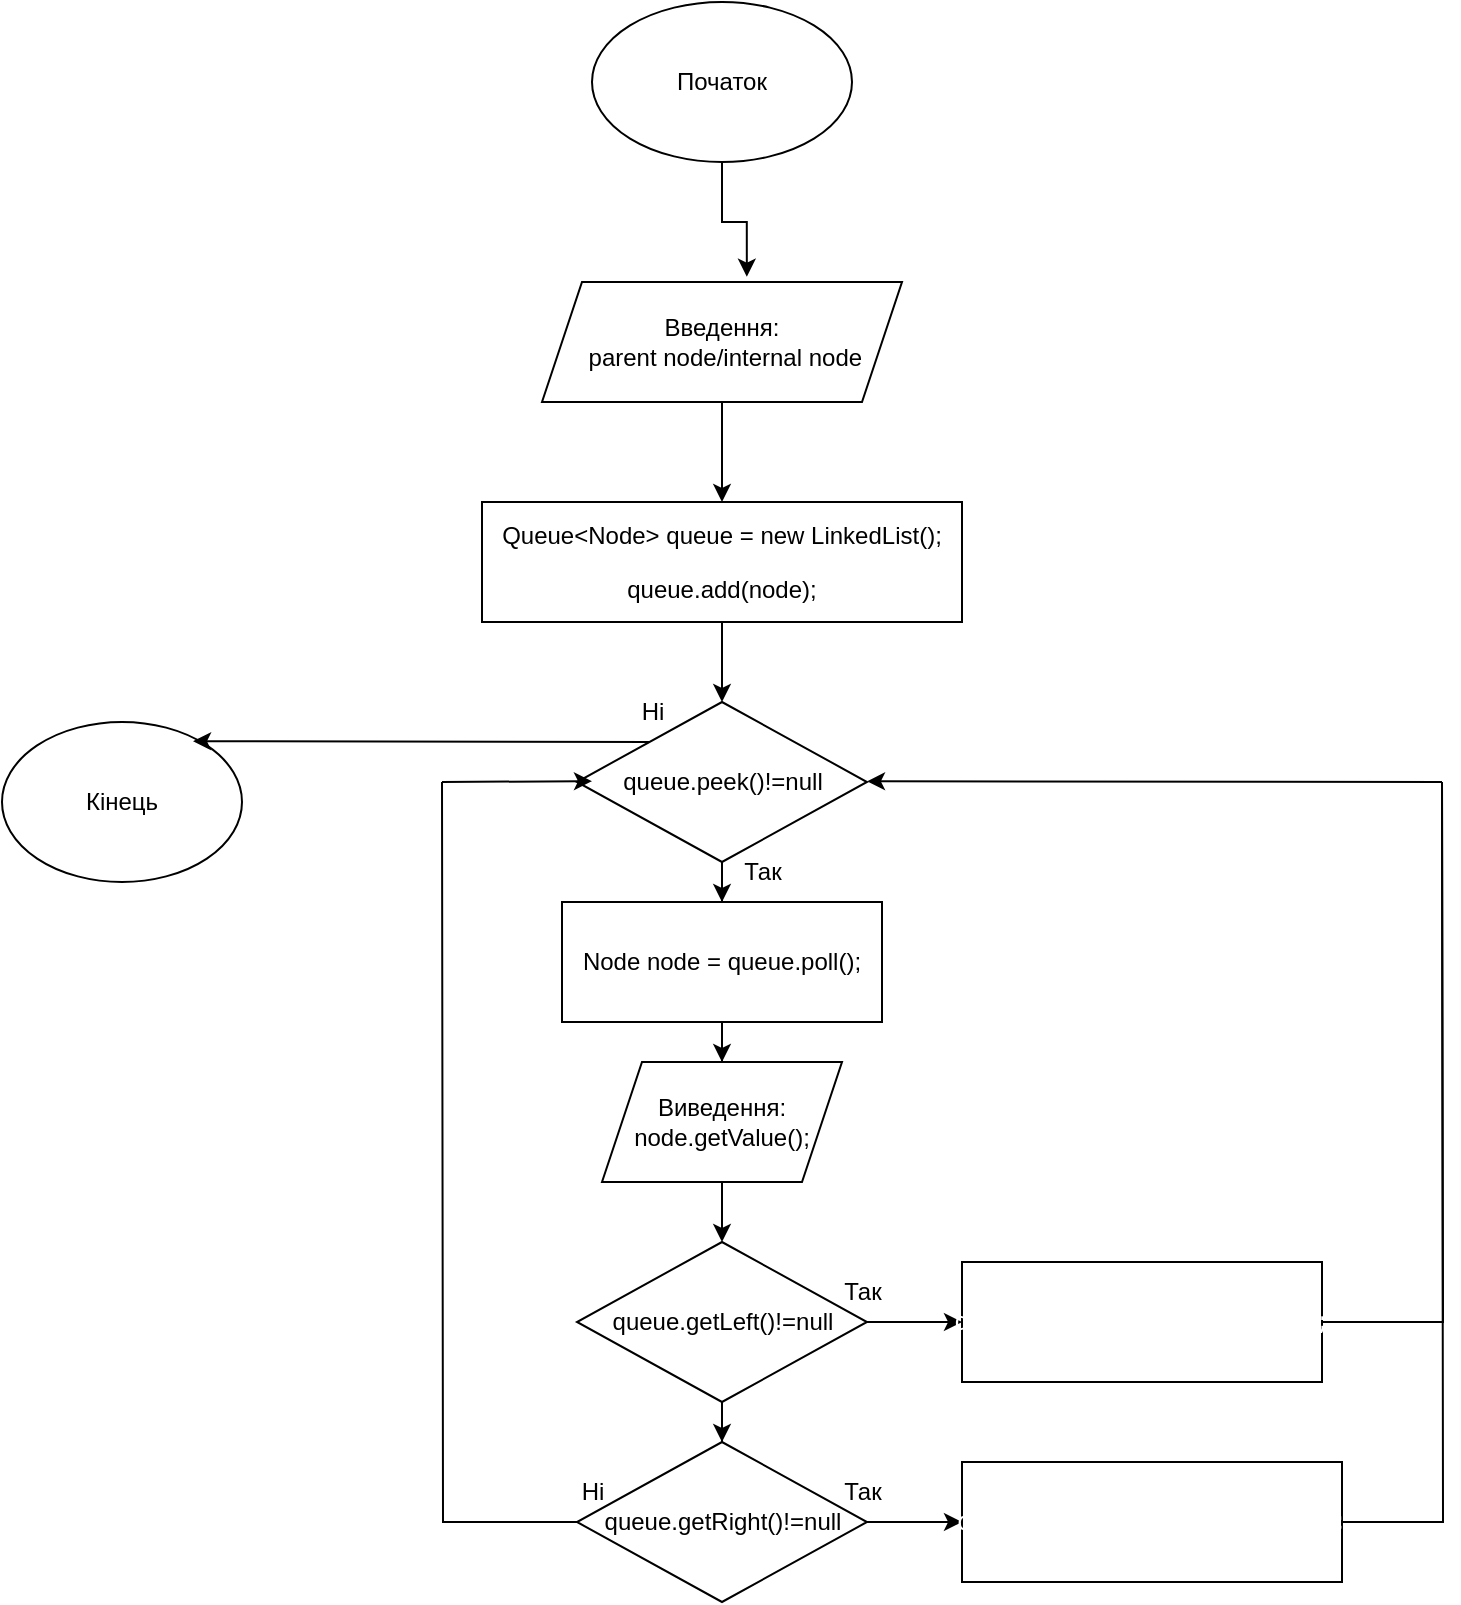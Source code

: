 <mxfile version="20.5.3" type="embed"><diagram id="WWKobYZtgiUawM5-BSAP" name="Сторінка-1"><mxGraphModel dx="1688" dy="527" grid="1" gridSize="10" guides="1" tooltips="1" connect="1" arrows="1" fold="1" page="0" pageScale="1" pageWidth="827" pageHeight="1169" background="none" math="0" shadow="0"><root><mxCell id="0"/><mxCell id="1" parent="0"/><mxCell id="VNvHuFi4SlJEL6buC3LD-1" value="Початок" style="ellipse;whiteSpace=wrap;html=1;" parent="1" vertex="1"><mxGeometry x="85" y="120" width="130" height="80" as="geometry"/></mxCell><mxCell id="VNvHuFi4SlJEL6buC3LD-10" style="edgeStyle=orthogonalEdgeStyle;rounded=0;orthogonalLoop=1;jettySize=auto;html=1;entryX=0.5;entryY=0;entryDx=0;entryDy=0;" parent="1" source="VNvHuFi4SlJEL6buC3LD-2" target="VNvHuFi4SlJEL6buC3LD-24" edge="1"><mxGeometry relative="1" as="geometry"><mxPoint x="130" y="350" as="targetPoint"/></mxGeometry></mxCell><mxCell id="VNvHuFi4SlJEL6buC3LD-2" value="Введення:&lt;br&gt;&amp;nbsp;parent node/internal node" style="shape=parallelogram;perimeter=parallelogramPerimeter;whiteSpace=wrap;html=1;fixedSize=1;" parent="1" vertex="1"><mxGeometry x="60" y="260" width="180" height="60" as="geometry"/></mxCell><mxCell id="VNvHuFi4SlJEL6buC3LD-8" value="Кінець" style="ellipse;whiteSpace=wrap;html=1;" parent="1" vertex="1"><mxGeometry x="-210" y="480" width="120" height="80" as="geometry"/></mxCell><mxCell id="VNvHuFi4SlJEL6buC3LD-9" style="edgeStyle=orthogonalEdgeStyle;rounded=0;orthogonalLoop=1;jettySize=auto;html=1;entryX=0.569;entryY=-0.044;entryDx=0;entryDy=0;entryPerimeter=0;" parent="1" source="VNvHuFi4SlJEL6buC3LD-1" target="VNvHuFi4SlJEL6buC3LD-2" edge="1"><mxGeometry relative="1" as="geometry"/></mxCell><mxCell id="VNvHuFi4SlJEL6buC3LD-42" style="edgeStyle=orthogonalEdgeStyle;rounded=0;orthogonalLoop=1;jettySize=auto;html=1;entryX=0.5;entryY=0;entryDx=0;entryDy=0;" parent="1" source="VNvHuFi4SlJEL6buC3LD-24" target="VNvHuFi4SlJEL6buC3LD-26" edge="1"><mxGeometry relative="1" as="geometry"/></mxCell><mxCell id="VNvHuFi4SlJEL6buC3LD-24" value="&lt;div style=&quot;&quot;&gt;&lt;pre style=&quot;&quot;&gt;&lt;div style=&quot;&quot;&gt;&lt;pre style=&quot;&quot;&gt;&lt;font face=&quot;Helvetica&quot;&gt;Queue&amp;lt;Node&amp;gt; queue = new LinkedList();&lt;/font&gt;&lt;/pre&gt;&lt;pre style=&quot;&quot;&gt;&lt;font face=&quot;Helvetica&quot;&gt;queue.add(node);&lt;/font&gt;&lt;/pre&gt;&lt;/div&gt;&lt;/pre&gt;&lt;/div&gt;" style="rounded=0;whiteSpace=wrap;html=1;" parent="1" vertex="1"><mxGeometry x="30" y="370" width="240" height="60" as="geometry"/></mxCell><mxCell id="VNvHuFi4SlJEL6buC3LD-35" style="edgeStyle=orthogonalEdgeStyle;rounded=0;orthogonalLoop=1;jettySize=auto;html=1;entryX=0.5;entryY=0;entryDx=0;entryDy=0;" parent="1" source="VNvHuFi4SlJEL6buC3LD-26" target="VNvHuFi4SlJEL6buC3LD-27" edge="1"><mxGeometry relative="1" as="geometry"/></mxCell><mxCell id="VNvHuFi4SlJEL6buC3LD-26" value="queue.peek()!=null" style="rhombus;whiteSpace=wrap;html=1;" parent="1" vertex="1"><mxGeometry x="77.5" y="470" width="145" height="80" as="geometry"/></mxCell><mxCell id="VNvHuFi4SlJEL6buC3LD-36" style="edgeStyle=orthogonalEdgeStyle;rounded=0;orthogonalLoop=1;jettySize=auto;html=1;entryX=0.5;entryY=0;entryDx=0;entryDy=0;" parent="1" source="VNvHuFi4SlJEL6buC3LD-27" target="VNvHuFi4SlJEL6buC3LD-28" edge="1"><mxGeometry relative="1" as="geometry"/></mxCell><mxCell id="VNvHuFi4SlJEL6buC3LD-27" value="Node node = queue.poll();" style="rounded=0;whiteSpace=wrap;html=1;" parent="1" vertex="1"><mxGeometry x="70" y="570" width="160" height="60" as="geometry"/></mxCell><mxCell id="VNvHuFi4SlJEL6buC3LD-37" style="edgeStyle=orthogonalEdgeStyle;rounded=0;orthogonalLoop=1;jettySize=auto;html=1;entryX=0.5;entryY=0;entryDx=0;entryDy=0;" parent="1" source="VNvHuFi4SlJEL6buC3LD-28" target="VNvHuFi4SlJEL6buC3LD-30" edge="1"><mxGeometry relative="1" as="geometry"/></mxCell><mxCell id="VNvHuFi4SlJEL6buC3LD-28" value="Виведення:&lt;br&gt;node.getValue();" style="shape=parallelogram;perimeter=parallelogramPerimeter;whiteSpace=wrap;html=1;fixedSize=1;" parent="1" vertex="1"><mxGeometry x="90" y="650" width="120" height="60" as="geometry"/></mxCell><mxCell id="VNvHuFi4SlJEL6buC3LD-38" style="edgeStyle=orthogonalEdgeStyle;rounded=0;orthogonalLoop=1;jettySize=auto;html=1;entryX=0;entryY=0.5;entryDx=0;entryDy=0;" parent="1" source="VNvHuFi4SlJEL6buC3LD-30" target="VNvHuFi4SlJEL6buC3LD-34" edge="1"><mxGeometry relative="1" as="geometry"/></mxCell><mxCell id="VNvHuFi4SlJEL6buC3LD-55" style="edgeStyle=orthogonalEdgeStyle;rounded=0;orthogonalLoop=1;jettySize=auto;html=1;entryX=0.5;entryY=0;entryDx=0;entryDy=0;" parent="1" source="VNvHuFi4SlJEL6buC3LD-30" target="VNvHuFi4SlJEL6buC3LD-32" edge="1"><mxGeometry relative="1" as="geometry"/></mxCell><mxCell id="VNvHuFi4SlJEL6buC3LD-30" value="queue.getLeft()!=null" style="rhombus;whiteSpace=wrap;html=1;" parent="1" vertex="1"><mxGeometry x="77.5" y="740" width="145" height="80" as="geometry"/></mxCell><mxCell id="VNvHuFi4SlJEL6buC3LD-46" style="edgeStyle=orthogonalEdgeStyle;rounded=0;orthogonalLoop=1;jettySize=auto;html=1;endArrow=none;endFill=0;" parent="1" source="VNvHuFi4SlJEL6buC3LD-32" edge="1"><mxGeometry relative="1" as="geometry"><mxPoint x="10" y="510" as="targetPoint"/></mxGeometry></mxCell><mxCell id="VNvHuFi4SlJEL6buC3LD-53" style="edgeStyle=orthogonalEdgeStyle;rounded=0;orthogonalLoop=1;jettySize=auto;html=1;entryX=0;entryY=0.5;entryDx=0;entryDy=0;" parent="1" source="VNvHuFi4SlJEL6buC3LD-32" target="VNvHuFi4SlJEL6buC3LD-33" edge="1"><mxGeometry relative="1" as="geometry"/></mxCell><mxCell id="VNvHuFi4SlJEL6buC3LD-32" value="queue.getRight()!=null" style="rhombus;whiteSpace=wrap;html=1;" parent="1" vertex="1"><mxGeometry x="77.5" y="840" width="145" height="80" as="geometry"/></mxCell><mxCell id="VNvHuFi4SlJEL6buC3LD-40" style="edgeStyle=orthogonalEdgeStyle;rounded=0;orthogonalLoop=1;jettySize=auto;html=1;endArrow=none;endFill=0;" parent="1" source="VNvHuFi4SlJEL6buC3LD-33" edge="1"><mxGeometry relative="1" as="geometry"><mxPoint x="510" y="510" as="targetPoint"/></mxGeometry></mxCell><mxCell id="VNvHuFi4SlJEL6buC3LD-33" value="&lt;pre style=&quot;border-color: var(--border-color);&quot;&gt;&lt;font color=&quot;#ffffff&quot; style=&quot;border-color: var(--border-color);&quot;&gt;queue.add(node.getRight());&lt;/font&gt;&lt;/pre&gt;" style="rounded=0;whiteSpace=wrap;html=1;" parent="1" vertex="1"><mxGeometry x="270" y="850" width="190" height="60" as="geometry"/></mxCell><mxCell id="VNvHuFi4SlJEL6buC3LD-39" style="edgeStyle=orthogonalEdgeStyle;rounded=0;orthogonalLoop=1;jettySize=auto;html=1;endArrow=none;endFill=0;" parent="1" source="VNvHuFi4SlJEL6buC3LD-34" edge="1"><mxGeometry relative="1" as="geometry"><mxPoint x="510" y="510" as="targetPoint"/></mxGeometry></mxCell><mxCell id="VNvHuFi4SlJEL6buC3LD-34" value="&lt;div style=&quot;font-family: &amp;quot;JetBrains Mono&amp;quot;, monospace;&quot;&gt;&lt;pre style=&quot;&quot;&gt;&lt;font color=&quot;#ffffff&quot;&gt;queue.add(node.getLeft());&lt;/font&gt;&lt;/pre&gt;&lt;/div&gt;" style="rounded=0;whiteSpace=wrap;html=1;" parent="1" vertex="1"><mxGeometry x="270" y="750" width="180" height="60" as="geometry"/></mxCell><mxCell id="VNvHuFi4SlJEL6buC3LD-41" value="" style="edgeStyle=none;orthogonalLoop=1;jettySize=auto;html=1;rounded=0;" parent="1" edge="1"><mxGeometry width="100" relative="1" as="geometry"><mxPoint x="510" y="510" as="sourcePoint"/><mxPoint x="222.5" y="509.66" as="targetPoint"/><Array as="points"/></mxGeometry></mxCell><mxCell id="VNvHuFi4SlJEL6buC3LD-45" value="" style="edgeStyle=none;orthogonalLoop=1;jettySize=auto;html=1;rounded=0;" parent="1" edge="1"><mxGeometry width="100" relative="1" as="geometry"><mxPoint x="10" y="510" as="sourcePoint"/><mxPoint x="85" y="509.58" as="targetPoint"/><Array as="points"/></mxGeometry></mxCell><mxCell id="VNvHuFi4SlJEL6buC3LD-50" value="Ні" style="text;html=1;align=center;verticalAlign=middle;resizable=0;points=[];autosize=1;strokeColor=none;fillColor=none;" parent="1" vertex="1"><mxGeometry x="70" y="850" width="30" height="30" as="geometry"/></mxCell><mxCell id="VNvHuFi4SlJEL6buC3LD-51" value="Так" style="text;html=1;align=center;verticalAlign=middle;resizable=0;points=[];autosize=1;strokeColor=none;fillColor=none;" parent="1" vertex="1"><mxGeometry x="200" y="750" width="40" height="30" as="geometry"/></mxCell><mxCell id="VNvHuFi4SlJEL6buC3LD-52" value="Так" style="text;html=1;align=center;verticalAlign=middle;resizable=0;points=[];autosize=1;strokeColor=none;fillColor=none;" parent="1" vertex="1"><mxGeometry x="200" y="850" width="40" height="30" as="geometry"/></mxCell><mxCell id="VNvHuFi4SlJEL6buC3LD-56" value="" style="endArrow=classic;html=1;rounded=0;exitX=0;exitY=0;exitDx=0;exitDy=0;entryX=0.796;entryY=0.12;entryDx=0;entryDy=0;entryPerimeter=0;" parent="1" source="VNvHuFi4SlJEL6buC3LD-26" target="VNvHuFi4SlJEL6buC3LD-8" edge="1"><mxGeometry width="50" height="50" relative="1" as="geometry"><mxPoint x="117.5" y="490" as="sourcePoint"/><mxPoint x="10" y="490" as="targetPoint"/></mxGeometry></mxCell><mxCell id="VNvHuFi4SlJEL6buC3LD-57" value="Так" style="text;html=1;align=center;verticalAlign=middle;resizable=0;points=[];autosize=1;strokeColor=none;fillColor=none;" parent="1" vertex="1"><mxGeometry x="150" y="540" width="40" height="30" as="geometry"/></mxCell><mxCell id="VNvHuFi4SlJEL6buC3LD-58" value="Ні" style="text;html=1;align=center;verticalAlign=middle;resizable=0;points=[];autosize=1;strokeColor=none;fillColor=none;" parent="1" vertex="1"><mxGeometry x="100" y="460" width="30" height="30" as="geometry"/></mxCell></root></mxGraphModel></diagram></mxfile>